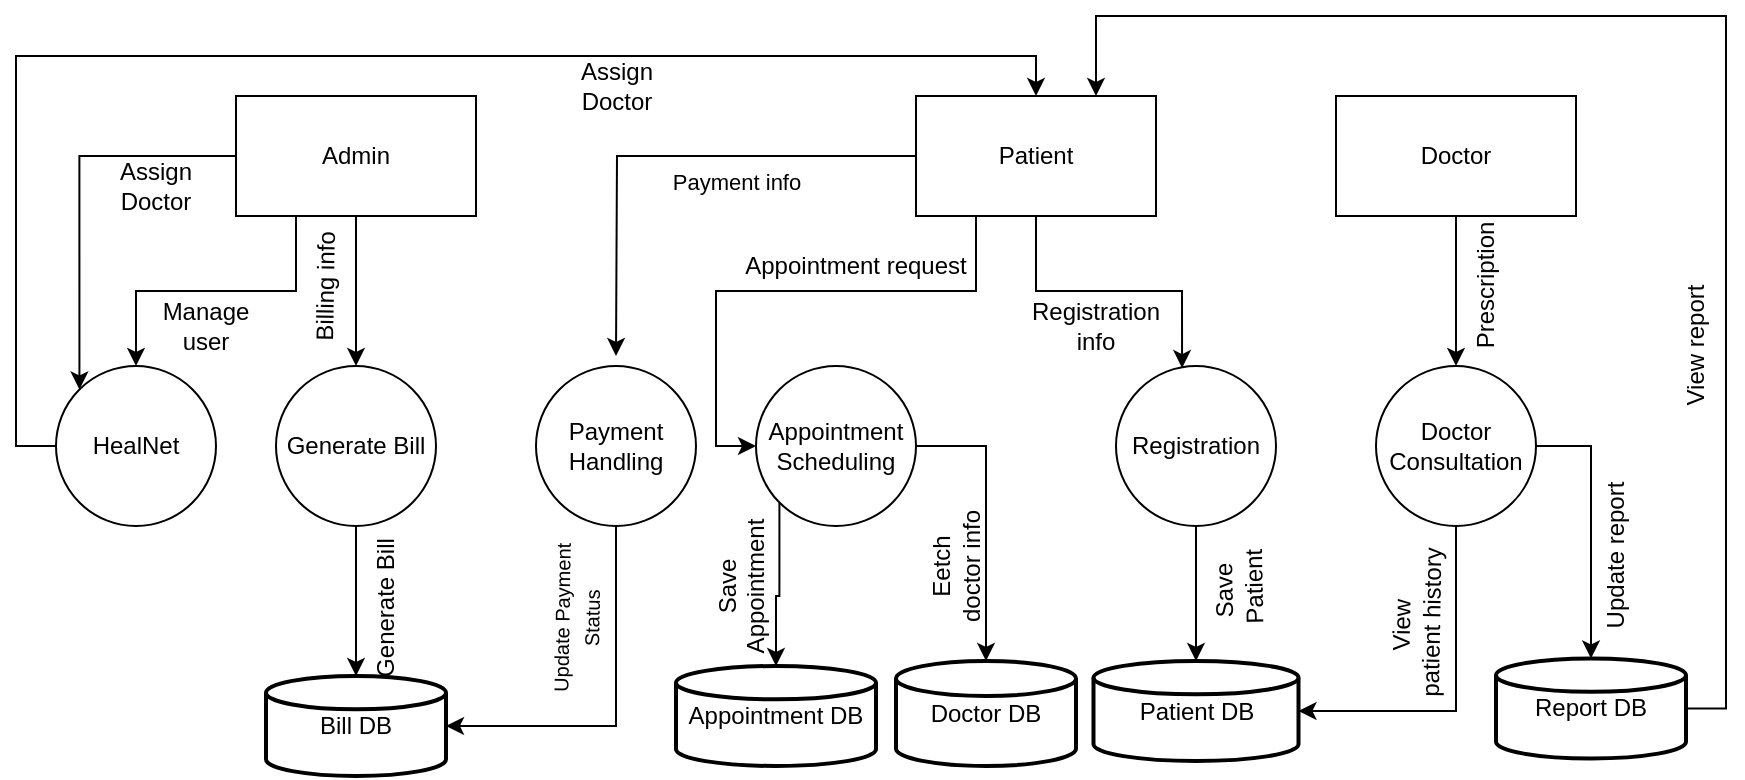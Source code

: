 <mxfile version="27.0.6">
  <diagram name="Page-1" id="92EGcNxZiOKU1u48sWhp">
    <mxGraphModel dx="1111" dy="499" grid="1" gridSize="10" guides="1" tooltips="1" connect="1" arrows="1" fold="1" page="1" pageScale="1" pageWidth="850" pageHeight="1100" math="0" shadow="0">
      <root>
        <mxCell id="0" />
        <mxCell id="1" parent="0" />
        <mxCell id="99_ksVo2mmltO8317jGG-1" value="Generate Bill" style="ellipse;whiteSpace=wrap;html=1;aspect=fixed;" vertex="1" parent="1">
          <mxGeometry x="390" y="275" width="80" height="80" as="geometry" />
        </mxCell>
        <mxCell id="99_ksVo2mmltO8317jGG-42" style="edgeStyle=orthogonalEdgeStyle;rounded=0;orthogonalLoop=1;jettySize=auto;html=1;exitX=0;exitY=0.5;exitDx=0;exitDy=0;" edge="1" parent="1" source="99_ksVo2mmltO8317jGG-2">
          <mxGeometry relative="1" as="geometry">
            <mxPoint x="560" y="270" as="targetPoint" />
          </mxGeometry>
        </mxCell>
        <mxCell id="99_ksVo2mmltO8317jGG-45" style="edgeStyle=orthogonalEdgeStyle;rounded=0;orthogonalLoop=1;jettySize=auto;html=1;exitX=0.25;exitY=1;exitDx=0;exitDy=0;entryX=0;entryY=0.5;entryDx=0;entryDy=0;" edge="1" parent="1" source="99_ksVo2mmltO8317jGG-2" target="99_ksVo2mmltO8317jGG-28">
          <mxGeometry relative="1" as="geometry" />
        </mxCell>
        <mxCell id="99_ksVo2mmltO8317jGG-2" value="Patient" style="rounded=0;whiteSpace=wrap;html=1;" vertex="1" parent="1">
          <mxGeometry x="710" y="140" width="120" height="60" as="geometry" />
        </mxCell>
        <mxCell id="99_ksVo2mmltO8317jGG-53" style="edgeStyle=orthogonalEdgeStyle;rounded=0;orthogonalLoop=1;jettySize=auto;html=1;exitX=0.5;exitY=1;exitDx=0;exitDy=0;" edge="1" parent="1" source="99_ksVo2mmltO8317jGG-3" target="99_ksVo2mmltO8317jGG-29">
          <mxGeometry relative="1" as="geometry" />
        </mxCell>
        <mxCell id="99_ksVo2mmltO8317jGG-3" value="Doctor" style="rounded=0;whiteSpace=wrap;html=1;" vertex="1" parent="1">
          <mxGeometry x="920" y="140" width="120" height="60" as="geometry" />
        </mxCell>
        <mxCell id="99_ksVo2mmltO8317jGG-38" style="edgeStyle=orthogonalEdgeStyle;rounded=0;orthogonalLoop=1;jettySize=auto;html=1;exitX=0.5;exitY=1;exitDx=0;exitDy=0;entryX=0.5;entryY=0;entryDx=0;entryDy=0;" edge="1" parent="1" source="99_ksVo2mmltO8317jGG-4" target="99_ksVo2mmltO8317jGG-1">
          <mxGeometry relative="1" as="geometry" />
        </mxCell>
        <mxCell id="99_ksVo2mmltO8317jGG-73" style="edgeStyle=orthogonalEdgeStyle;rounded=0;orthogonalLoop=1;jettySize=auto;html=1;exitX=0.25;exitY=1;exitDx=0;exitDy=0;entryX=0.5;entryY=0;entryDx=0;entryDy=0;" edge="1" parent="1" source="99_ksVo2mmltO8317jGG-4" target="99_ksVo2mmltO8317jGG-72">
          <mxGeometry relative="1" as="geometry" />
        </mxCell>
        <mxCell id="99_ksVo2mmltO8317jGG-75" style="edgeStyle=orthogonalEdgeStyle;rounded=0;orthogonalLoop=1;jettySize=auto;html=1;exitX=0;exitY=0.5;exitDx=0;exitDy=0;entryX=0;entryY=0;entryDx=0;entryDy=0;" edge="1" parent="1" source="99_ksVo2mmltO8317jGG-4" target="99_ksVo2mmltO8317jGG-72">
          <mxGeometry relative="1" as="geometry" />
        </mxCell>
        <mxCell id="99_ksVo2mmltO8317jGG-4" value="Admin" style="rounded=0;whiteSpace=wrap;html=1;" vertex="1" parent="1">
          <mxGeometry x="370" y="140" width="120" height="60" as="geometry" />
        </mxCell>
        <mxCell id="99_ksVo2mmltO8317jGG-26" value="Payment Handling" style="ellipse;whiteSpace=wrap;html=1;aspect=fixed;" vertex="1" parent="1">
          <mxGeometry x="520" y="275" width="80" height="80" as="geometry" />
        </mxCell>
        <mxCell id="99_ksVo2mmltO8317jGG-27" value="Registration" style="ellipse;whiteSpace=wrap;html=1;aspect=fixed;" vertex="1" parent="1">
          <mxGeometry x="810" y="275" width="80" height="80" as="geometry" />
        </mxCell>
        <mxCell id="99_ksVo2mmltO8317jGG-28" value="Appointment Scheduling" style="ellipse;whiteSpace=wrap;html=1;aspect=fixed;" vertex="1" parent="1">
          <mxGeometry x="630" y="275" width="80" height="80" as="geometry" />
        </mxCell>
        <mxCell id="99_ksVo2mmltO8317jGG-29" value="Doctor Consultation" style="ellipse;whiteSpace=wrap;html=1;aspect=fixed;" vertex="1" parent="1">
          <mxGeometry x="940" y="275" width="80" height="80" as="geometry" />
        </mxCell>
        <mxCell id="99_ksVo2mmltO8317jGG-32" value="&lt;span style=&quot;text-wrap-mode: nowrap;&quot;&gt;Patient DB&lt;/span&gt;" style="strokeWidth=2;html=1;shape=mxgraph.flowchart.database;whiteSpace=wrap;" vertex="1" parent="1">
          <mxGeometry x="798.75" y="422.5" width="102.5" height="50" as="geometry" />
        </mxCell>
        <mxCell id="99_ksVo2mmltO8317jGG-33" value="&lt;span style=&quot;text-wrap-mode: nowrap;&quot;&gt;Doctor DB&lt;/span&gt;" style="strokeWidth=2;html=1;shape=mxgraph.flowchart.database;whiteSpace=wrap;" vertex="1" parent="1">
          <mxGeometry x="700" y="422.5" width="90" height="52.5" as="geometry" />
        </mxCell>
        <mxCell id="99_ksVo2mmltO8317jGG-34" value="&lt;span style=&quot;text-wrap-mode: nowrap;&quot;&gt;Appointment DB&lt;/span&gt;" style="strokeWidth=2;html=1;shape=mxgraph.flowchart.database;whiteSpace=wrap;" vertex="1" parent="1">
          <mxGeometry x="590" y="425" width="100" height="50" as="geometry" />
        </mxCell>
        <mxCell id="99_ksVo2mmltO8317jGG-35" value="&lt;span style=&quot;text-wrap-mode: nowrap;&quot;&gt;Bill DB&lt;/span&gt;" style="strokeWidth=2;html=1;shape=mxgraph.flowchart.database;whiteSpace=wrap;" vertex="1" parent="1">
          <mxGeometry x="385" y="430" width="90" height="50" as="geometry" />
        </mxCell>
        <mxCell id="99_ksVo2mmltO8317jGG-79" style="edgeStyle=orthogonalEdgeStyle;rounded=0;orthogonalLoop=1;jettySize=auto;html=1;exitX=1;exitY=0.5;exitDx=0;exitDy=0;exitPerimeter=0;entryX=0.75;entryY=0;entryDx=0;entryDy=0;" edge="1" parent="1" source="99_ksVo2mmltO8317jGG-36" target="99_ksVo2mmltO8317jGG-2">
          <mxGeometry relative="1" as="geometry">
            <Array as="points">
              <mxPoint x="1115" y="446" />
              <mxPoint x="1115" y="100" />
              <mxPoint x="800" y="100" />
            </Array>
          </mxGeometry>
        </mxCell>
        <mxCell id="99_ksVo2mmltO8317jGG-36" value="&lt;span style=&quot;text-wrap-mode: nowrap;&quot;&gt;Report DB&lt;/span&gt;" style="strokeWidth=2;html=1;shape=mxgraph.flowchart.database;whiteSpace=wrap;" vertex="1" parent="1">
          <mxGeometry x="1000" y="421.25" width="95" height="50" as="geometry" />
        </mxCell>
        <mxCell id="99_ksVo2mmltO8317jGG-37" style="edgeStyle=orthogonalEdgeStyle;rounded=0;orthogonalLoop=1;jettySize=auto;html=1;exitX=0.5;exitY=1;exitDx=0;exitDy=0;entryX=0.5;entryY=0;entryDx=0;entryDy=0;entryPerimeter=0;" edge="1" parent="1" source="99_ksVo2mmltO8317jGG-1" target="99_ksVo2mmltO8317jGG-35">
          <mxGeometry relative="1" as="geometry" />
        </mxCell>
        <mxCell id="99_ksVo2mmltO8317jGG-40" style="edgeStyle=orthogonalEdgeStyle;rounded=0;orthogonalLoop=1;jettySize=auto;html=1;exitX=0.5;exitY=1;exitDx=0;exitDy=0;entryX=1;entryY=0.5;entryDx=0;entryDy=0;entryPerimeter=0;" edge="1" parent="1" source="99_ksVo2mmltO8317jGG-26" target="99_ksVo2mmltO8317jGG-35">
          <mxGeometry relative="1" as="geometry" />
        </mxCell>
        <mxCell id="99_ksVo2mmltO8317jGG-43" style="edgeStyle=orthogonalEdgeStyle;rounded=0;orthogonalLoop=1;jettySize=auto;html=1;exitX=0.5;exitY=1;exitDx=0;exitDy=0;entryX=0.413;entryY=0.013;entryDx=0;entryDy=0;entryPerimeter=0;" edge="1" parent="1" source="99_ksVo2mmltO8317jGG-2" target="99_ksVo2mmltO8317jGG-27">
          <mxGeometry relative="1" as="geometry" />
        </mxCell>
        <mxCell id="99_ksVo2mmltO8317jGG-49" style="edgeStyle=orthogonalEdgeStyle;rounded=0;orthogonalLoop=1;jettySize=auto;html=1;exitX=1;exitY=0.5;exitDx=0;exitDy=0;entryX=0.5;entryY=0;entryDx=0;entryDy=0;entryPerimeter=0;" edge="1" parent="1" source="99_ksVo2mmltO8317jGG-28" target="99_ksVo2mmltO8317jGG-33">
          <mxGeometry relative="1" as="geometry" />
        </mxCell>
        <mxCell id="99_ksVo2mmltO8317jGG-50" style="edgeStyle=orthogonalEdgeStyle;rounded=0;orthogonalLoop=1;jettySize=auto;html=1;exitX=0.5;exitY=1;exitDx=0;exitDy=0;entryX=0.5;entryY=0;entryDx=0;entryDy=0;entryPerimeter=0;" edge="1" parent="1" source="99_ksVo2mmltO8317jGG-27" target="99_ksVo2mmltO8317jGG-32">
          <mxGeometry relative="1" as="geometry" />
        </mxCell>
        <mxCell id="99_ksVo2mmltO8317jGG-51" style="edgeStyle=orthogonalEdgeStyle;rounded=0;orthogonalLoop=1;jettySize=auto;html=1;exitX=1;exitY=0.5;exitDx=0;exitDy=0;entryX=0.5;entryY=0;entryDx=0;entryDy=0;entryPerimeter=0;" edge="1" parent="1" source="99_ksVo2mmltO8317jGG-29" target="99_ksVo2mmltO8317jGG-36">
          <mxGeometry relative="1" as="geometry" />
        </mxCell>
        <mxCell id="99_ksVo2mmltO8317jGG-52" style="edgeStyle=orthogonalEdgeStyle;rounded=0;orthogonalLoop=1;jettySize=auto;html=1;exitX=0.5;exitY=1;exitDx=0;exitDy=0;entryX=1;entryY=0.5;entryDx=0;entryDy=0;entryPerimeter=0;" edge="1" parent="1" source="99_ksVo2mmltO8317jGG-29" target="99_ksVo2mmltO8317jGG-32">
          <mxGeometry relative="1" as="geometry" />
        </mxCell>
        <mxCell id="99_ksVo2mmltO8317jGG-55" value="&lt;font style=&quot;font-size: 11px;&quot;&gt;Payment info&lt;/font&gt;" style="text;html=1;align=center;verticalAlign=middle;resizable=0;points=[];autosize=1;strokeColor=none;fillColor=none;" vertex="1" parent="1">
          <mxGeometry x="575" y="168" width="90" height="30" as="geometry" />
        </mxCell>
        <mxCell id="99_ksVo2mmltO8317jGG-56" value="&lt;font style=&quot;font-size: 10px;&quot;&gt;Update Payment&lt;/font&gt;&lt;div&gt;&lt;font style=&quot;font-size: 10px;&quot;&gt;Status&lt;/font&gt;&lt;/div&gt;" style="text;html=1;align=center;verticalAlign=middle;resizable=0;points=[];autosize=1;strokeColor=none;fillColor=none;rotation=-89;" vertex="1" parent="1">
          <mxGeometry x="490" y="381.25" width="100" height="40" as="geometry" />
        </mxCell>
        <mxCell id="99_ksVo2mmltO8317jGG-57" value="&lt;span style=&quot;text-wrap-mode: wrap;&quot;&gt;Generate Bill&lt;/span&gt;" style="text;html=1;align=center;verticalAlign=middle;resizable=0;points=[];autosize=1;strokeColor=none;fillColor=none;rotation=-90;" vertex="1" parent="1">
          <mxGeometry x="400" y="381.25" width="90" height="30" as="geometry" />
        </mxCell>
        <mxCell id="99_ksVo2mmltO8317jGG-58" value="Billing info" style="text;html=1;align=center;verticalAlign=middle;whiteSpace=wrap;rounded=0;rotation=-89;" vertex="1" parent="1">
          <mxGeometry x="385" y="220" width="60" height="30" as="geometry" />
        </mxCell>
        <mxCell id="99_ksVo2mmltO8317jGG-62" value="Save&lt;div&gt;Appointment&lt;br&gt;&lt;div&gt;&lt;br&gt;&lt;/div&gt;&lt;/div&gt;" style="text;html=1;align=center;verticalAlign=middle;whiteSpace=wrap;rounded=0;rotation=-90;" vertex="1" parent="1">
          <mxGeometry x="600" y="370" width="60" height="30" as="geometry" />
        </mxCell>
        <mxCell id="99_ksVo2mmltO8317jGG-63" style="edgeStyle=orthogonalEdgeStyle;rounded=0;orthogonalLoop=1;jettySize=auto;html=1;exitX=0;exitY=1;exitDx=0;exitDy=0;entryX=0.5;entryY=0;entryDx=0;entryDy=0;entryPerimeter=0;" edge="1" parent="1" source="99_ksVo2mmltO8317jGG-28" target="99_ksVo2mmltO8317jGG-34">
          <mxGeometry relative="1" as="geometry" />
        </mxCell>
        <mxCell id="99_ksVo2mmltO8317jGG-64" value="Eetch doctor info" style="text;html=1;align=center;verticalAlign=middle;whiteSpace=wrap;rounded=0;rotation=-90;" vertex="1" parent="1">
          <mxGeometry x="700" y="360" width="60" height="30" as="geometry" />
        </mxCell>
        <mxCell id="99_ksVo2mmltO8317jGG-66" value="Save&amp;nbsp;&lt;div&gt;Patient&lt;/div&gt;" style="text;html=1;align=center;verticalAlign=middle;whiteSpace=wrap;rounded=0;rotation=-91;" vertex="1" parent="1">
          <mxGeometry x="841.25" y="370" width="60" height="30" as="geometry" />
        </mxCell>
        <mxCell id="99_ksVo2mmltO8317jGG-67" value="Registration&lt;div&gt;info&lt;/div&gt;" style="text;html=1;align=center;verticalAlign=middle;whiteSpace=wrap;rounded=0;" vertex="1" parent="1">
          <mxGeometry x="770" y="240" width="60" height="30" as="geometry" />
        </mxCell>
        <mxCell id="99_ksVo2mmltO8317jGG-68" value="Appointment request" style="text;html=1;align=center;verticalAlign=middle;whiteSpace=wrap;rounded=0;" vertex="1" parent="1">
          <mxGeometry x="620" y="210" width="120" height="30" as="geometry" />
        </mxCell>
        <mxCell id="99_ksVo2mmltO8317jGG-69" value="View&lt;div&gt;&amp;nbsp;patient history&lt;/div&gt;" style="text;html=1;align=center;verticalAlign=middle;resizable=0;points=[];autosize=1;strokeColor=none;fillColor=none;rotation=-89;" vertex="1" parent="1">
          <mxGeometry x="910" y="385" width="100" height="40" as="geometry" />
        </mxCell>
        <mxCell id="99_ksVo2mmltO8317jGG-70" value="Update report" style="text;html=1;align=center;verticalAlign=middle;resizable=0;points=[];autosize=1;strokeColor=none;fillColor=none;rotation=-90;" vertex="1" parent="1">
          <mxGeometry x="1010" y="355" width="100" height="30" as="geometry" />
        </mxCell>
        <mxCell id="99_ksVo2mmltO8317jGG-71" value="Prescription" style="text;html=1;align=center;verticalAlign=middle;resizable=0;points=[];autosize=1;strokeColor=none;fillColor=none;rotation=-90;" vertex="1" parent="1">
          <mxGeometry x="950" y="220" width="90" height="30" as="geometry" />
        </mxCell>
        <mxCell id="99_ksVo2mmltO8317jGG-77" style="edgeStyle=orthogonalEdgeStyle;rounded=0;orthogonalLoop=1;jettySize=auto;html=1;exitX=0;exitY=0.5;exitDx=0;exitDy=0;entryX=0.5;entryY=0;entryDx=0;entryDy=0;" edge="1" parent="1" source="99_ksVo2mmltO8317jGG-72" target="99_ksVo2mmltO8317jGG-2">
          <mxGeometry relative="1" as="geometry" />
        </mxCell>
        <mxCell id="99_ksVo2mmltO8317jGG-72" value="HealNet" style="ellipse;whiteSpace=wrap;html=1;aspect=fixed;" vertex="1" parent="1">
          <mxGeometry x="280" y="275" width="80" height="80" as="geometry" />
        </mxCell>
        <mxCell id="99_ksVo2mmltO8317jGG-74" value="Manage&lt;div&gt;user&lt;/div&gt;" style="text;html=1;align=center;verticalAlign=middle;whiteSpace=wrap;rounded=0;" vertex="1" parent="1">
          <mxGeometry x="325" y="240" width="60" height="30" as="geometry" />
        </mxCell>
        <mxCell id="99_ksVo2mmltO8317jGG-76" value="Assign Doctor" style="text;html=1;align=center;verticalAlign=middle;whiteSpace=wrap;rounded=0;rotation=0;" vertex="1" parent="1">
          <mxGeometry x="300" y="170" width="60" height="30" as="geometry" />
        </mxCell>
        <mxCell id="99_ksVo2mmltO8317jGG-78" value="&lt;span style=&quot;text-wrap-mode: wrap;&quot;&gt;Assign&lt;/span&gt;&lt;div&gt;&lt;span style=&quot;text-wrap-mode: wrap;&quot;&gt;Doctor&lt;/span&gt;&lt;/div&gt;" style="text;html=1;align=center;verticalAlign=middle;resizable=0;points=[];autosize=1;strokeColor=none;fillColor=none;" vertex="1" parent="1">
          <mxGeometry x="530" y="115" width="60" height="40" as="geometry" />
        </mxCell>
        <mxCell id="99_ksVo2mmltO8317jGG-80" value="View report" style="text;html=1;align=center;verticalAlign=middle;resizable=0;points=[];autosize=1;strokeColor=none;fillColor=none;rotation=270;" vertex="1" parent="1">
          <mxGeometry x="1060" y="250" width="80" height="30" as="geometry" />
        </mxCell>
      </root>
    </mxGraphModel>
  </diagram>
</mxfile>
